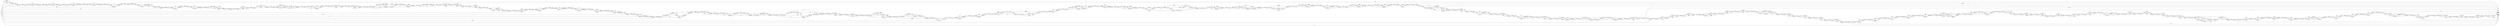 digraph {
	graph [rankdir=LR]
	node [shape=rectangle]
	2 -> 19 [label=40226]
	19 -> 21 [label=40227]
	21 -> 42 [label=3341]
	21 -> 25059 [label=36886]
	42 -> 68 [label=40227]
	68 -> 126 [label=3291]
	68 -> 9383 [label=36936]
	126 -> 132 [label=40227]
	132 -> 141 [label=3341]
	132 -> 153 [label=36886]
	141 -> 153 [label=3291]
	141 -> 177 [label=50]
	153 -> 165 [label=40177]
	165 -> 177 [label=3291]
	165 -> 219 [label=36886]
	177 -> 181 [label=3341]
	181 -> 202 [label=3340]
	181 -> 16351 [label=1]
	202 -> 219 [label=3341]
	219 -> 222 [label=40227]
	222 -> 264 [label=3341]
	222 -> 25173 [label=36886]
	264 -> 288 [label=40227]
	288 -> 306 [label=40226]
	288 -> 309 [label=1]
	306 -> 9419 [label=36936]
	306 -> 309 [label=3290]
	309 -> 327 [label=3291]
	327 -> 328 [label=39918]
	328 -> 337 [label=40227]
	337 -> 358 [label=3341]
	337 -> 25193 [label=36886]
	358 -> 369 [label=40227]
	369 -> 384 [label=40177]
	369 -> 390 [label=50]
	384 -> 390 [label=3291]
	384 -> 429 [label=36886]
	390 -> 429 [label=3341]
	429 -> 488 [label=40227]
	488 -> 503 [label=3291]
	488 -> 509 [label=36936]
	503 -> 509 [label=3290]
	503 -> 524 [label=1]
	509 -> 515 [label=40226]
	515 -> 518 [label=39917]
	515 -> 536 [label=309]
	518 -> 524 [label=3344]
	518 -> 539 [label=36573]
	524 -> 533 [label=3345]
	533 -> 536 [label=3342]
	533 -> 554 [label=3]
	536 -> 539 [label=3651]
	539 -> 554 [label=40224]
	554 -> 572 [label=40227]
	572 -> 590 [label=40176]
	572 -> 596 [label=51]
	590 -> 596 [label=3290]
	590 -> 611 [label=36886]
	596 -> 611 [label=3341]
	611 -> 632 [label=40227]
	632 -> 640 [label=40176]
	632 -> 9522 [label=51]
	640 -> 646 [label=3599]
	640 -> 9530 [label=36577]
	646 -> 667 [label=3290]
	646 -> 9522 [label=309]
	667 -> 698 [label=40227]
	698 -> 699 [label=3291]
	698 -> 746 [label=36936]
	699 -> 720 [label=3290]
	699 -> 16391 [label=1]
	720 -> 746 [label=3291]
	746 -> 752 [label=40227]
	752 -> 764 [label=40176]
	752 -> 773 [label=51]
	764 -> 773 [label=3290]
	764 -> 785 [label=36886]
	773 -> 785 [label=3341]
	785 -> 828 [label=40227]
	828 -> 849 [label=3340]
	828 -> 16399 [label=36887]
	849 -> 857 [label=40226]
	857 -> 902 [label=40227]
	902 -> 917 [label=40226]
	902 -> 923 [label=1]
	917 -> 923 [label=3340]
	917 -> 938 [label=36886]
	923 -> 938 [label=3341]
	938 -> 959 [label=40227]
	959 -> 968 [label=40226]
	959 -> 9614 [label=1]
	968 -> 989 [label=3290]
	968 -> 9614 [label=36936]
	989 -> 1002 [label=40227]
	1002 -> 1046 [label=40226]
	1002 -> 16502 [label=1]
	1046 -> 1181 [label=40227]
	1181 -> 1 [label=36573]
	1181 -> 1184 [label=3654]
	1184 -> 1185 [label=2929]
	1184 -> 9642 [label=725]
	1185 -> 1206 [label=2563]
	1185 -> 9639 [label=366]
	1206 -> 1223 [label=3341]
	1223 -> 1250 [label=3650]
	1250 -> 1271 [label=2563]
	1250 -> 9662 [label=1087]
	1271 -> 1298 [label=3650]
	1298 -> 1319 [label=3341]
	1298 -> 1331 [label=309]
	1319 -> 1331 [label=3340]
	1319 -> 1340 [label=1]
	1331 -> 1340 [label=3649]
	1340 -> 1352 [label=3650]
	1352 -> 1385 [label=3341]
	1352 -> 25634 [label=309]
	1385 -> 1437 [label=3650]
	1437 -> 1438 [label=3341]
	1437 -> 1458 [label=309]
	1438 -> 1458 [label=3340]
	1438 -> 1459 [label=1]
	1458 -> 1459 [label=3649]
	1459 -> 1481 [label=3650]
	1481 -> 1502 [label=3341]
	1481 -> 25674 [label=309]
	1502 -> 1508 [label=3650]
	1508 -> 1529 [label=3290]
	1508 -> 9677 [label=360]
	1529 -> 1544 [label=3341]
	1544 -> 1610 [label=3650]
	1610 -> 1625 [label=3647]
	1610 -> 1631 [label=3]
	1625 -> 1631 [label=3646]
	1625 -> 1646 [label=1]
	1631 -> 1637 [label=3649]
	1637 -> 1646 [label=2922]
	1637 -> 1658 [label=727]
	1646 -> 1650 [label=2923]
	1650 -> 1658 [label=2922]
	1650 -> 1671 [label=1]
	1658 -> 1671 [label=3649]
	1671 -> 1703 [label=3650]
	1703 -> 1730 [label=3291]
	1703 -> 9708 [label=359]
	1730 -> 1774 [label=3650]
	1774 -> 1 [label=309]
	1774 -> 1845 [label=3341]
	1845 -> 1847 [label=3342]
	1847 -> 1868 [label=3291]
	1847 -> 9728 [label=51]
	1868 -> 1889 [label=3291]
	1868 -> 9748 [label=51]
	1889 -> 1916 [label=3342]
	1916 -> 1937 [label=3291]
	1916 -> 9768 [label=51]
	1937 -> 2036 [label=3342]
	2036 -> 2049 [label=3339]
	2036 -> 9776 [label=3]
	2049 -> 2070 [label=3289]
	2049 -> 9776 [label=50]
	2070 -> 2186 [label=3342]
	2186 -> 2228 [label=3341]
	2186 -> 16603 [label=1]
	2228 -> 2234 [label=3342]
	2234 -> 2255 [label=3341]
	2234 -> 23884 [label=1]
	2255 -> 2342 [label=3342]
	2342 -> 2354 [label=3341]
	2342 -> 2363 [label=1]
	2354 -> 2363 [label=2564]
	2354 -> 9794 [label=777]
	2363 -> 2375 [label=2565]
	2375 -> 2381 [label=2615]
	2381 -> 2396 [label=3342]
	2396 -> 2432 [label=3288]
	2396 -> 9843 [label=54]
	2432 -> 2477 [label=3342]
	2477 -> 2498 [label=3341]
	2477 -> 16643 [label=1]
	2498 -> 2507 [label=3342]
	2507 -> 2531 [label=3341]
	2507 -> 16666 [label=1]
	2531 -> 2586 [label=3342]
	2586 -> 2607 [label=3292]
	2586 -> 9863 [label=50]
	2607 -> 2638 [label=3342]
	2638 -> 1 [label=50]
	2638 -> 2660 [label=3292]
	2660 -> 2681 [label=3289]
	2660 -> 23481 [label=3]
	2681 -> 2693 [label=3292]
	2693 -> 2714 [label=3288]
	2693 -> 16686 [label=4]
	2714 -> 2867 [label=3292]
	2867 -> 2906 [label=2560]
	2867 -> 16724 [label=732]
	2906 -> 2924 [label=3292]
	2924 -> 2945 [label=3289]
	2924 -> 23501 [label=3]
	2945 -> 2975 [label=3292]
	2975 -> 2996 [label=2560]
	2975 -> 16744 [label=732]
	2996 -> 3005 [label=3292]
	3005 -> 3008 [label=3288]
	3005 -> 16753 [label=4]
	3008 -> 3029 [label=3285]
	3008 -> 16765 [label=3]
	3029 -> 3047 [label=3288]
	3047 -> 3080 [label=3292]
	3080 -> 3101 [label=3288]
	3080 -> 16791 [label=4]
	3101 -> 3104 [label=3289]
	3104 -> 3107 [label=3286]
	3104 -> 3144 [label=3]
	3107 -> 3144 [label=3289]
	3144 -> 3145 [label=3292]
	3145 -> 1 [label=1]
	3145 -> 3155 [label=3291]
	3155 -> 3176 [label=3285]
	3155 -> 17037 [label=6]
	3176 -> 3188 [label=3291]
	3188 -> 3209 [label=3288]
	3188 -> 23579 [label=3]
	3209 -> 3245 [label=3291]
	3245 -> 3266 [label=3288]
	3245 -> 23599 [label=3]
	3266 -> 3275 [label=3291]
	3275 -> 3296 [label=3288]
	3275 -> 17057 [label=3]
	3296 -> 3320 [label=3291]
	3320 -> 3341 [label=3288]
	3320 -> 17077 [label=3]
	3341 -> 3362 [label=3291]
	3362 -> 3383 [label=3288]
	3362 -> 17097 [label=3]
	3383 -> 3434 [label=3291]
	3434 -> 3443 [label=2562]
	3434 -> 3455 [label=729]
	3443 -> 3455 [label=2560]
	3443 -> 3464 [label=2]
	3455 -> 3464 [label=3289]
	3464 -> 3503 [label=3291]
	3503 -> 3524 [label=3288]
	3503 -> 17137 [label=3]
	3524 -> 3617 [label=3291]
	3617 -> 3650 [label=2563]
	3617 -> 17169 [label=728]
	3650 -> 3701 [label=3291]
	3701 -> 3722 [label=3290]
	3701 -> 25774 [label=1]
	3722 -> 3728 [label=3291]
	3728 -> 3758 [label=2563]
	3728 -> 17198 [label=728]
	3758 -> 3782 [label=3291]
	3782 -> 3788 [label=2565]
	3782 -> 25749 [label=726]
	3788 -> 3794 [label=2562]
	3788 -> 17213 [label=3]
	3794 -> 3815 [label=2559]
	3794 -> 17219 [label=3]
	3815 -> 3818 [label=2559]
	3815 -> 3836 [label=731]
	3818 -> 3836 [label=2560]
	3836 -> 4636 [label=3291]
	4636 -> 1 [label=1]
	4636 -> 4754 [label=3290]
	4754 -> 4775 [label=2563]
	4754 -> 17264 [label=727]
	4775 -> 4796 [label=2563]
	4775 -> 17284 [label=727]
	4796 -> 4925 [label=3290]
	4925 -> 4949 [label=3286]
	4925 -> 23656 [label=4]
	4949 -> 5069 [label=3290]
	5069 -> 5090 [label=2560]
	5069 -> 17304 [label=730]
	5090 -> 5105 [label=3290]
	5105 -> 5126 [label=2560]
	5105 -> 17322 [label=730]
	5126 -> 5144 [label=2560]
	5126 -> 5147 [label=3]
	5144 -> 5147 [label=3287]
	5147 -> 5174 [label=3290]
	5174 -> 5216 [label=3287]
	5174 -> 23719 [label=3]
	5216 -> 5222 [label=3290]
	5222 -> 5243 [label=3287]
	5222 -> 23739 [label=3]
	5243 -> 5324 [label=3290]
	5324 -> 5348 [label=3287]
	5324 -> 23762 [label=3]
	5348 -> 5352 [label=3290]
	5352 -> 1 [label=725]
	5352 -> 5363 [label=2565]
	5363 -> 5384 [label=2559]
	5363 -> 17360 [label=6]
	5384 -> 5402 [label=2559]
	5384 -> 5405 [label=3]
	5402 -> 5405 [label=2562]
	5405 -> 5414 [label=2565]
	5414 -> 5435 [label=2559]
	5414 -> 17389 [label=6]
	5435 -> 5444 [label=2561]
	5444 -> 5457 [label=2562]
	5457 -> 1 [label=2]
	5457 -> 5495 [label=2560]
	5495 -> 5516 [label=2559]
	5495 -> 25834 [label=1]
	5516 -> 5800 [label=2560]
	5800 -> 5821 [label=2559]
	5800 -> 25854 [label=1]
	5821 -> 5860 [label=2560]
	5860 -> 5896 [label=2559]
	5860 -> 25889 [label=1]
	5896 -> 5982 [label=2560]
	5982 -> 1 [label=2559]
	5982 -> 27732 [label=1]
	5983 -> 6117 [label=36936]
	6117 -> 6138 [label=50]
	6117 -> 24714 [label=36886]
	6138 -> 6207 [label=36936]
	6207 -> 6228 [label=359]
	6207 -> 24734 [label=36577]
	6228 -> 6408 [label=36936]
	6408 -> 6411 [label=36627]
	6408 -> 6429 [label=309]
	6411 -> 6429 [label=50]
	6411 -> 6432 [label=36577]
	6429 -> 6432 [label=359]
	6432 -> 6490 [label=36936]
	6490 -> 6495 [label=36937]
	6495 -> 6516 [label=36936]
	6495 -> 15864 [label=1]
	6516 -> 6559 [label=36937]
	6559 -> 6580 [label=360]
	6559 -> 24774 [label=36577]
	6580 -> 6594 [label=36937]
	6594 -> 6596 [label=51]
	6594 -> 24779 [label=36886]
	6596 -> 6615 [label=50]
	6596 -> 6617 [label=1]
	6615 -> 6617 [label=359]
	6617 -> 6624 [label=360]
	6624 -> 6651 [label=36937]
	6651 -> 6672 [label=50]
	6651 -> 15887 [label=36887]
	6672 -> 6675 [label=360]
	6675 -> 6786 [label=36937]
	6786 -> 6807 [label=360]
	6786 -> 24843 [label=36577]
	6807 -> 6876 [label=36937]
	6876 -> 6897 [label=36628]
	6876 -> 25424 [label=309]
	6897 -> 6915 [label=36937]
	6915 -> 6918 [label=36936]
	6915 -> 6936 [label=1]
	6918 -> 6921 [label=36627]
	6918 -> 24861 [label=309]
	6921 -> 6936 [label=50]
	6921 -> 24861 [label=36577]
	6936 -> 6946 [label=51]
	6946 -> 6948 [label=50]
	6946 -> 6967 [label=1]
	6948 -> 6960 [label=36936]
	6960 -> 6967 [label=50]
	6960 -> 6981 [label=36886]
	6967 -> 6981 [label=51]
	6981 -> 7020 [label=36937]
	7020 -> 7041 [label=51]
	7020 -> 24909 [label=36886]
	7041 -> 7688 [label=36937]
	7688 -> 7709 [label=36628]
	7688 -> 25464 [label=309]
	7709 -> 7730 [label=36628]
	7709 -> 25484 [label=309]
	7730 -> 7808 [label=36937]
	7808 -> 7829 [label=36936]
	7808 -> 15964 [label=1]
	7829 -> 7922 [label=36937]
	7922 -> 7937 [label=36936]
	7922 -> 7943 [label=1]
	7937 -> 7943 [label=50]
	7937 -> 7958 [label=36886]
	7943 -> 7958 [label=51]
	7958 -> 7981 [label=36937]
	7981 -> 8114 [label=36938]
	8114 -> 8135 [label=36936]
	8114 -> 16004 [label=2]
	8135 -> 8225 [label=36938]
	8225 -> 8246 [label=52]
	8225 -> 24949 [label=36886]
	8246 -> 8264 [label=36938]
	8264 -> 8288 [label=52]
	8264 -> 24972 [label=36886]
	8288 -> 8334 [label=36938]
	8334 -> 8355 [label=50]
	8334 -> 16024 [label=36888]
	8355 -> 8369 [label=36938]
	8369 -> 8390 [label=36936]
	8369 -> 16044 [label=2]
	8390 -> 8441 [label=36938]
	8441 -> 8462 [label=50]
	8441 -> 16064 [label=36888]
	8462 -> 8697 [label=36938]
	8697 -> 8748 [label=37663]
	8748 -> 8768 [label=36937]
	8748 -> 8769 [label=726]
	8768 -> 8769 [label=36940]
	8769 -> 8802 [label=37666]
	8802 -> 8830 [label=37668]
	8830 -> 8852 [label=50]
	8830 -> 16090 [label=37618]
	8852 -> 8857 [label=780]
	8857 -> 8860 [label=37666]
	8860 -> 8881 [label=37668]
	8881 -> 8902 [label=782]
	8881 -> 25012 [label=36886]
	8902 -> 8914 [label=37668]
	8914 -> 8941 [label=50]
	8914 -> 16121 [label=37618]
	8941 -> 8962 [label=50]
	8941 -> 16141 [label=37614]
	8962 -> 8967 [label=37666]
	8967 -> 9004 [label=50]
	8967 -> 16158 [label=37616]
	9004 -> 9013 [label=37668]
	9013 -> 9034 [label=50]
	9013 -> 16193 [label=37618]
	9034 -> 9040 [label=36627]
	9040 -> 9043 [label=36936]
	9043 -> 9046 [label=36942]
	9046 -> 9049 [label=37668]
	9049 -> 9070 [label=36942]
	9049 -> 16239 [label=726]
	9070 -> 9127 [label=37668]
	9127 -> 9148 [label=37662]
	9127 -> 16885 [label=6]
	9148 -> 9172 [label=37668]
	9172 -> 9191 [label=37662]
	9172 -> 16241 [label=6]
	9191 -> 16240 [label=37612]
	9191 -> 9212 [label=50]
	9212 -> 9214 [label=36936]
	9214 -> 9218 [label=37668]
	9218 -> 9289 [label=36936]
	9218 -> 16290 [label=732]
	9289 -> 9323 [label=37668]
	9323 -> 2 [label=37667]
	9323 -> 19 [label=1]
	9383 -> 126 [label=36936]
	9419 -> 327 [label=36627]
	9419 -> 328 [label=309]
	9522 -> 9530 [label=360]
	9530 -> 667 [label=36937]
	9614 -> 989 [label=36937]
	9639 -> 9642 [label=53]
	9639 -> 25553 [label=313]
	9642 -> 1206 [label=778]
	9662 -> 1271 [label=1087]
	9677 -> 1529 [label=51]
	9677 -> 1544 [label=309]
	9708 -> 1730 [label=359]
	9728 -> 1868 [label=51]
	9748 -> 1889 [label=51]
	9768 -> 1937 [label=51]
	9776 -> 2070 [label=53]
	9794 -> 2375 [label=50]
	9794 -> 2381 [label=727]
	9843 -> 2432 [label=54]
	9863 -> 2607 [label=50]
	15097 -> 15098 [label=81]
	15098 -> 15122 [label=36654]
	15122 -> 15134 [label=36658]
	15134 -> 15155 [label=81]
	15134 -> 23904 [label=36577]
	15155 -> 15161 [label=36658]
	15161 -> 15182 [label=81]
	15161 -> 23924 [label=36577]
	15182 -> 15251 [label=36658]
	15251 -> 15272 [label=81]
	15251 -> 23944 [label=36577]
	15272 -> 15428 [label=36658]
	15428 -> 15449 [label=81]
	15428 -> 23964 [label=36577]
	15449 -> 15674 [label=36658]
	15674 -> 15695 [label=81]
	15674 -> 23981 [label=36577]
	15695 -> 15844 [label=36967]
	15844 -> 23985 [label=36886]
	15844 -> 1 [label=81]
	15864 -> 6516 [label=1]
	15887 -> 6672 [label=310]
	15887 -> 6675 [label=36577]
	15964 -> 7829 [label=1]
	16004 -> 8135 [label=2]
	16024 -> 8355 [label=36888]
	16044 -> 8390 [label=2]
	16064 -> 8462 [label=36888]
	16090 -> 16093 [label=732]
	16090 -> 8857 [label=36886]
	16093 -> 8852 [label=730]
	16093 -> 8860 [label=2]
	16121 -> 8941 [label=37614]
	16121 -> 16141 [label=4]
	16141 -> 16143 [label=37618]
	16143 -> 8962 [label=37616]
	16143 -> 16158 [label=2]
	16158 -> 9004 [label=37618]
	16193 -> 16196 [label=37309]
	16193 -> 9040 [label=309]
	16196 -> 16199 [label=37303]
	16196 -> 9043 [label=6]
	16199 -> 9046 [label=726]
	16199 -> 9034 [label=36577]
	16239 -> 9070 [label=726]
	16240 -> 16241 [label=726]
	16240 -> 9212 [label=36886]
	16241 -> 9214 [label=732]
	16290 -> 16302 [label=728]
	16290 -> 16311 [label=4]
	16302 -> 16311 [label=726]
	16302 -> 16323 [label=2]
	16311 -> 16323 [label=730]
	16323 -> 9289 [label=732]
	16351 -> 202 [label=1]
	16391 -> 720 [label=1]
	16399 -> 857 [label=1]
	16399 -> 849 [label=36886]
	16502 -> 1046 [label=1]
	16603 -> 2228 [label=1]
	16643 -> 2498 [label=1]
	16666 -> 2531 [label=1]
	16686 -> 2714 [label=4]
	16724 -> 2906 [label=732]
	16744 -> 2996 [label=732]
	16753 -> 16765 [label=1]
	16753 -> 3047 [label=3]
	16765 -> 3047 [label=1]
	16765 -> 3029 [label=3]
	16791 -> 3101 [label=1]
	16791 -> 3107 [label=3]
	16885 -> 9148 [label=6]
	17037 -> 3176 [label=6]
	17057 -> 3296 [label=3]
	17077 -> 3341 [label=3]
	17097 -> 3383 [label=3]
	17137 -> 3524 [label=3]
	17169 -> 3650 [label=728]
	17198 -> 3758 [label=728]
	17213 -> 17219 [label=728]
	17219 -> 3815 [label=731]
	17264 -> 4775 [label=727]
	17284 -> 4796 [label=727]
	17304 -> 5090 [label=730]
	17322 -> 5144 [label=727]
	17322 -> 5126 [label=3]
	17360 -> 5402 [label=3]
	17360 -> 5384 [label=3]
	17389 -> 1 [label=3]
	17389 -> 5435 [label=2]
	17389 -> 5444 [label=1]
	23481 -> 2681 [label=3]
	23501 -> 2945 [label=3]
	23579 -> 3209 [label=3]
	23599 -> 3266 [label=3]
	23656 -> 4949 [label=4]
	23719 -> 5216 [label=3]
	23739 -> 5243 [label=3]
	23762 -> 5348 [label=3]
	23884 -> 2255 [label=1]
	23904 -> 15155 [label=36577]
	23924 -> 15182 [label=36577]
	23944 -> 15272 [label=36577]
	23964 -> 15449 [label=36577]
	23981 -> 15695 [label=36886]
	23985 -> 23997 [label=36882]
	23985 -> 24006 [label=4]
	23997 -> 24006 [label=36573]
	23997 -> 24018 [label=309]
	24006 -> 24018 [label=36577]
	24018 -> 5983 [label=36886]
	24714 -> 6138 [label=36886]
	24734 -> 6228 [label=36577]
	24774 -> 6580 [label=36577]
	24779 -> 6624 [label=36577]
	24779 -> 6615 [label=309]
	24843 -> 6807 [label=36577]
	24861 -> 6948 [label=36886]
	24909 -> 7041 [label=36886]
	24949 -> 8246 [label=36886]
	24972 -> 8288 [label=36886]
	25012 -> 8902 [label=36886]
	25059 -> 42 [label=36886]
	25173 -> 264 [label=36886]
	25193 -> 358 [label=36886]
	25424 -> 6897 [label=309]
	25464 -> 7709 [label=309]
	25484 -> 7730 [label=309]
	25553 -> 1 [label=4]
	25553 -> 1223 [label=309]
	25634 -> 1385 [label=309]
	25674 -> 1502 [label=309]
	25749 -> 17213 [label=725]
	25749 -> 3818 [label=1]
	25774 -> 3722 [label=1]
	25834 -> 5516 [label=1]
	25854 -> 5821 [label=1]
	25889 -> 5896 [label=1]
	27732 -> 1 [label=1]
	0 -> 2 [label=2559]
	0 -> 5983 [label=50]
	0 -> 6490 [label=1]
	0 -> 8802 [label=2]
	0 -> 8768 [label=3]
	0 -> 7981 [label=1]
	0 -> 15098 [label=36573]
	0 -> 23981 [label=309]
	0 -> 15122 [label=4]
	0 -> 8697 [label=725]
	0 -> 1845 [label=1]
	0 -> 15097 [label=81]
	0 -> 1 [label=2]
}
